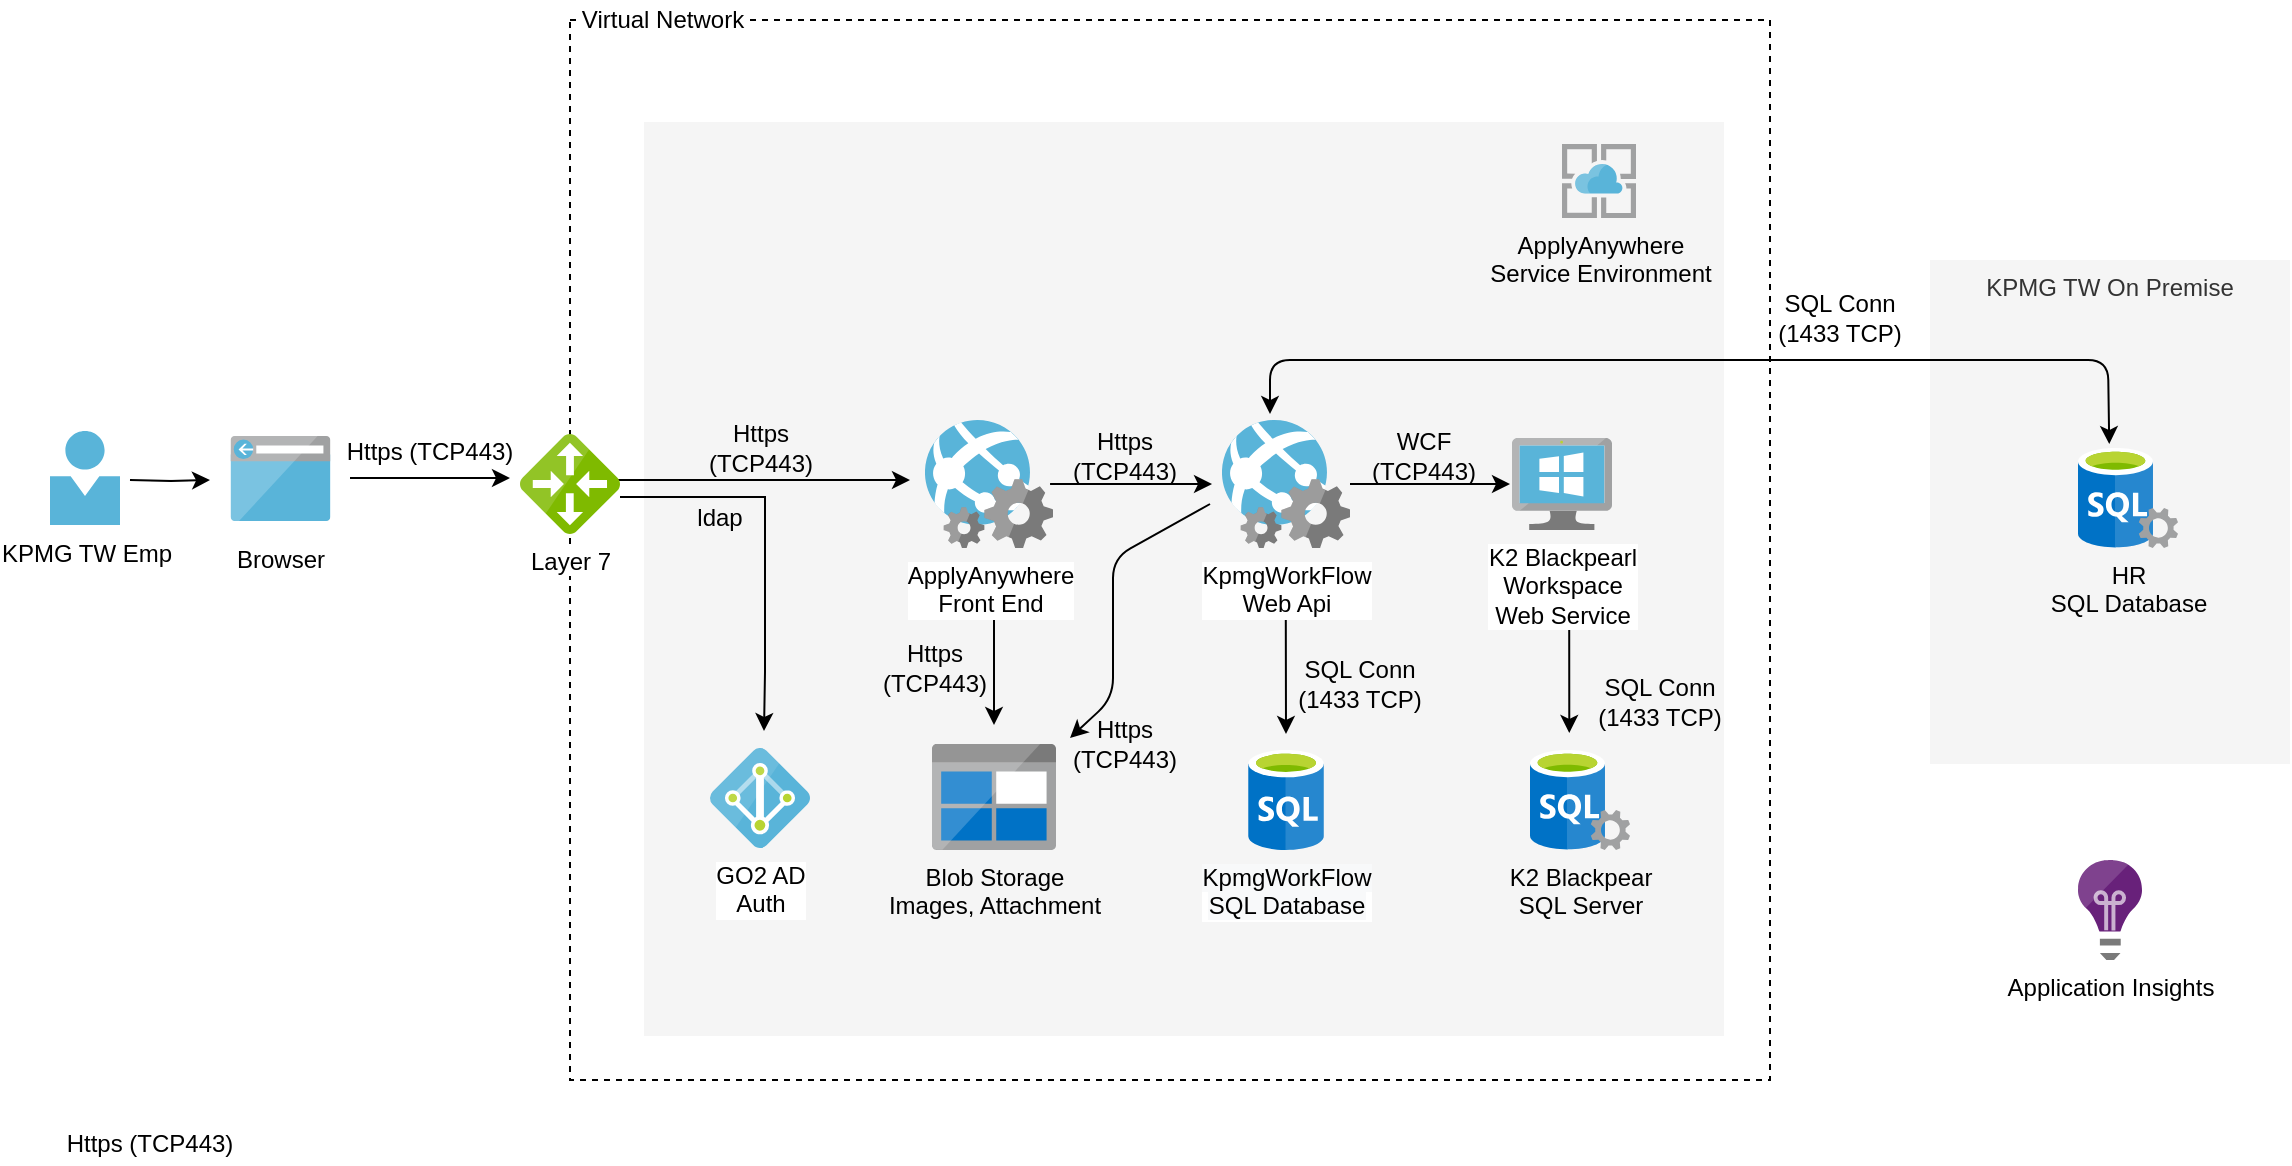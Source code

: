 <mxfile version="12.3.1" type="github" pages="4">
  <diagram id="WI9T0HZ2pTsCkuznbFz-" name="ApplyAnywhere PaaS architecture">
    <mxGraphModel dx="805" dy="427" grid="1" gridSize="10" guides="1" tooltips="1" connect="1" arrows="1" fold="1" page="1" pageScale="1" pageWidth="1169" pageHeight="827" math="0" shadow="0">
      <root>
        <mxCell id="0"/>
        <mxCell id="1" parent="0"/>
        <mxCell id="lvaCASJLjp-fSjR-ahG0-70" value="" style="rounded=0;whiteSpace=wrap;html=1;labelBackgroundColor=#ffffff;fillColor=none;dashed=1;" parent="1" vertex="1">
          <mxGeometry x="290" y="148" width="600" height="530" as="geometry"/>
        </mxCell>
        <mxCell id="AcxdMaKK0mU5kZiv2lnr-4" value="" style="rounded=0;whiteSpace=wrap;html=1;fillColor=#f5f5f5;strokeColor=none;fontColor=#333333;verticalAlign=top;direction=south;" parent="1" vertex="1">
          <mxGeometry x="327" y="199" width="540" height="457" as="geometry"/>
        </mxCell>
        <mxCell id="lvaCASJLjp-fSjR-ahG0-18" value="" style="edgeStyle=orthogonalEdgeStyle;rounded=0;orthogonalLoop=1;jettySize=auto;html=1;entryX=-0.078;entryY=0.5;entryDx=0;entryDy=0;entryPerimeter=0;exitX=0.977;exitY=0.5;exitDx=0;exitDy=0;exitPerimeter=0;startArrow=none;startFill=0;" parent="1" source="AcxdMaKK0mU5kZiv2lnr-6" target="lvaCASJLjp-fSjR-ahG0-8" edge="1">
          <mxGeometry relative="1" as="geometry">
            <mxPoint x="499.5" y="524" as="targetPoint"/>
          </mxGeometry>
        </mxCell>
        <mxCell id="lvaCASJLjp-fSjR-ahG0-37" value="" style="edgeStyle=orthogonalEdgeStyle;rounded=0;orthogonalLoop=1;jettySize=auto;html=1;startArrow=none;startFill=0;" parent="1" edge="1">
          <mxGeometry relative="1" as="geometry">
            <mxPoint x="502" y="429.5" as="sourcePoint"/>
            <mxPoint x="502" y="500.5" as="targetPoint"/>
            <Array as="points">
              <mxPoint x="502" y="443.5"/>
              <mxPoint x="502" y="443.5"/>
            </Array>
          </mxGeometry>
        </mxCell>
        <mxCell id="AcxdMaKK0mU5kZiv2lnr-6" value="ApplyAnywhere&lt;br&gt;Front End" style="aspect=fixed;html=1;perimeter=none;align=center;shadow=0;dashed=0;image;fontSize=12;image=img/lib/mscae/WebApp_WebJobs.svg;labelBackgroundColor=#ffffff;" parent="1" vertex="1">
          <mxGeometry x="467.5" y="348" width="64" height="64" as="geometry"/>
        </mxCell>
        <mxCell id="AcxdMaKK0mU5kZiv2lnr-9" value="Blob Storage&lt;br&gt;Images, Attachment" style="aspect=fixed;html=1;perimeter=none;align=center;shadow=0;dashed=0;image;fontSize=12;image=img/lib/mscae/BlobBlock.svg;labelBackgroundColor=none;direction=east;" parent="1" vertex="1">
          <mxGeometry x="471" y="510" width="62" height="53" as="geometry"/>
        </mxCell>
        <mxCell id="lvaCASJLjp-fSjR-ahG0-72" value="" style="edgeStyle=orthogonalEdgeStyle;rounded=0;orthogonalLoop=1;jettySize=auto;html=1;" parent="1" edge="1">
          <mxGeometry relative="1" as="geometry">
            <mxPoint x="180" y="377" as="sourcePoint"/>
            <mxPoint x="260" y="377" as="targetPoint"/>
          </mxGeometry>
        </mxCell>
        <mxCell id="AcxdMaKK0mU5kZiv2lnr-12" value="Browser" style="aspect=fixed;html=1;perimeter=none;align=center;shadow=0;dashed=0;image;fontSize=12;image=img/lib/mscae/Browser.svg;spacingTop=5;" parent="1" vertex="1">
          <mxGeometry x="120.25" y="356" width="50" height="42.5" as="geometry"/>
        </mxCell>
        <mxCell id="lvaCASJLjp-fSjR-ahG0-28" value="" style="edgeStyle=orthogonalEdgeStyle;rounded=0;orthogonalLoop=1;jettySize=auto;html=1;" parent="1" edge="1">
          <mxGeometry relative="1" as="geometry">
            <mxPoint x="315" y="386.5" as="sourcePoint"/>
            <mxPoint x="387" y="503.5" as="targetPoint"/>
            <Array as="points">
              <mxPoint x="387.5" y="387"/>
              <mxPoint x="387.5" y="474"/>
            </Array>
          </mxGeometry>
        </mxCell>
        <mxCell id="lvaCASJLjp-fSjR-ahG0-14" value="" style="edgeStyle=orthogonalEdgeStyle;rounded=0;orthogonalLoop=1;jettySize=auto;html=1;startArrow=none;startFill=0;" parent="1" edge="1">
          <mxGeometry relative="1" as="geometry">
            <mxPoint x="680" y="380" as="sourcePoint"/>
            <mxPoint x="760" y="380" as="targetPoint"/>
          </mxGeometry>
        </mxCell>
        <mxCell id="lvaCASJLjp-fSjR-ahG0-19" value="K2 Blackpear&lt;br&gt;SQL Server" style="aspect=fixed;html=1;points=[];align=center;image;fontSize=12;image=img/lib/mscae/SQL_Servers.svg;labelBackgroundColor=none;" parent="1" vertex="1">
          <mxGeometry x="770" y="513" width="50" height="50" as="geometry"/>
        </mxCell>
        <mxCell id="lvaCASJLjp-fSjR-ahG0-52" value="" style="edgeStyle=orthogonalEdgeStyle;rounded=0;orthogonalLoop=1;jettySize=auto;html=1;exitX=0.9;exitY=0.46;exitDx=0;exitDy=0;exitPerimeter=0;" parent="1" source="lvaCASJLjp-fSjR-ahG0-71" edge="1">
          <mxGeometry relative="1" as="geometry">
            <mxPoint x="460" y="378" as="targetPoint"/>
            <Array as="points">
              <mxPoint x="330" y="378"/>
              <mxPoint x="330" y="378"/>
            </Array>
          </mxGeometry>
        </mxCell>
        <mxCell id="lvaCASJLjp-fSjR-ahG0-21" value="GO2 AD&lt;br&gt;Auth" style="aspect=fixed;html=1;points=[];align=center;image;fontSize=12;image=img/lib/mscae/Active_Directory.svg;labelBackgroundColor=#ffffff;" parent="1" vertex="1">
          <mxGeometry x="360" y="512" width="50" height="50" as="geometry"/>
        </mxCell>
        <mxCell id="lvaCASJLjp-fSjR-ahG0-45" value="" style="edgeStyle=orthogonalEdgeStyle;rounded=0;orthogonalLoop=1;jettySize=auto;html=1;" parent="1" edge="1">
          <mxGeometry relative="1" as="geometry">
            <mxPoint x="110" y="378" as="targetPoint"/>
            <mxPoint x="70" y="378" as="sourcePoint"/>
          </mxGeometry>
        </mxCell>
        <mxCell id="lvaCASJLjp-fSjR-ahG0-22" value="KPMG TW Emp" style="aspect=fixed;html=1;points=[];align=center;image;fontSize=12;image=img/lib/mscae/Person.svg;labelBackgroundColor=none;" parent="1" vertex="1">
          <mxGeometry x="30" y="353.5" width="35" height="47" as="geometry"/>
        </mxCell>
        <mxCell id="lvaCASJLjp-fSjR-ahG0-24" value="ApplyAnywhere&lt;br&gt;Service Environment" style="aspect=fixed;html=1;points=[];align=center;image;fontSize=12;image=img/lib/mscae/App_Service.svg;labelBackgroundColor=none;" parent="1" vertex="1">
          <mxGeometry x="786" y="210" width="37" height="37" as="geometry"/>
        </mxCell>
        <mxCell id="lvaCASJLjp-fSjR-ahG0-40" value="KPMG TW On Premise" style="rounded=0;whiteSpace=wrap;html=1;fillColor=#f5f5f5;strokeColor=none;fontColor=#333333;verticalAlign=top;direction=south;" parent="1" vertex="1">
          <mxGeometry x="970" y="268" width="180" height="252" as="geometry"/>
        </mxCell>
        <mxCell id="lvaCASJLjp-fSjR-ahG0-57" value="WCF &lt;br&gt;(TCP443)" style="text;html=1;strokeColor=none;fillColor=none;align=center;verticalAlign=middle;whiteSpace=wrap;rounded=0;labelBackgroundColor=none;" parent="1" vertex="1">
          <mxGeometry x="667" y="356" width="100" height="20" as="geometry"/>
        </mxCell>
        <mxCell id="lvaCASJLjp-fSjR-ahG0-71" value="Layer 7" style="aspect=fixed;html=1;points=[];align=center;image;fontSize=12;image=img/lib/mscae/Local_Network_Gateways.svg;dashed=1;labelBackgroundColor=#ffffff;fillColor=none;" parent="1" vertex="1">
          <mxGeometry x="265" y="355" width="50" height="50" as="geometry"/>
        </mxCell>
        <mxCell id="lvaCASJLjp-fSjR-ahG0-74" value="Virtual Network" style="text;html=1;strokeColor=none;fillColor=none;align=center;verticalAlign=middle;whiteSpace=wrap;rounded=0;dashed=1;labelBackgroundColor=#ffffff;" parent="1" vertex="1">
          <mxGeometry x="290" y="138" width="93" height="20" as="geometry"/>
        </mxCell>
        <mxCell id="lvaCASJLjp-fSjR-ahG0-85" value="" style="endArrow=classic;html=1;startArrow=classic;startFill=1;" parent="1" edge="1">
          <mxGeometry width="50" height="50" relative="1" as="geometry">
            <mxPoint x="640" y="345" as="sourcePoint"/>
            <mxPoint x="1059.627" y="360" as="targetPoint"/>
            <Array as="points">
              <mxPoint x="640" y="318"/>
              <mxPoint x="1059" y="318"/>
            </Array>
          </mxGeometry>
        </mxCell>
        <mxCell id="5PH30aPsPjQZAiX1bgCx-1" value="Application Insights" style="aspect=fixed;html=1;points=[];align=center;image;fontSize=12;image=img/lib/mscae/Application_Insights.svg;dashed=1;labelBackgroundColor=#ffffff;fillColor=none;" parent="1" vertex="1">
          <mxGeometry x="1044" y="568" width="32" height="50" as="geometry"/>
        </mxCell>
        <mxCell id="TPf7LboAGNHlAJCwfOmn-1" value="&lt;span style=&quot;background-color: rgb(248 , 249 , 250)&quot;&gt;KpmgWorkFlow&lt;/span&gt;&lt;br style=&quot;background-color: rgb(248 , 249 , 250)&quot;&gt;&lt;span style=&quot;background-color: rgb(248 , 249 , 250)&quot;&gt;SQL Database&lt;/span&gt;" style="aspect=fixed;html=1;points=[];align=center;image;fontSize=12;image=img/lib/mscae/SQL_Database_generic.svg;dashed=1;labelBackgroundColor=#ffffff;fillColor=none;" parent="1" vertex="1">
          <mxGeometry x="629" y="513" width="38" height="50" as="geometry"/>
        </mxCell>
        <mxCell id="XVqo-O23H8XZ0I0nRxCn-1" value="HR&lt;br&gt;SQL Database" style="aspect=fixed;html=1;points=[];align=center;image;fontSize=12;image=img/lib/mscae/SQL_Servers.svg;labelBackgroundColor=none;" parent="1" vertex="1">
          <mxGeometry x="1044" y="362" width="50" height="50" as="geometry"/>
        </mxCell>
        <mxCell id="Hammuwof6SM0HyA76MLh-3" value="" style="endArrow=none;html=1;startArrow=classic;startFill=1;endFill=0;" parent="1" edge="1">
          <mxGeometry width="50" height="50" relative="1" as="geometry">
            <mxPoint x="540" y="507" as="sourcePoint"/>
            <mxPoint x="610" y="390" as="targetPoint"/>
            <Array as="points">
              <mxPoint x="561.5" y="487"/>
              <mxPoint x="561.5" y="417"/>
            </Array>
          </mxGeometry>
        </mxCell>
        <mxCell id="sQlxrv8fsCGKDVmOHkrW-1" value="ldap" style="text;html=1;strokeColor=none;fillColor=none;align=center;verticalAlign=middle;whiteSpace=wrap;rounded=0;" vertex="1" parent="1">
          <mxGeometry x="345" y="387" width="40" height="20" as="geometry"/>
        </mxCell>
        <mxCell id="sQlxrv8fsCGKDVmOHkrW-2" value="Https (TCP443)" style="text;html=1;strokeColor=none;fillColor=none;align=center;verticalAlign=middle;whiteSpace=wrap;rounded=0;" vertex="1" parent="1">
          <mxGeometry x="30" y="700" width="100" height="20" as="geometry"/>
        </mxCell>
        <mxCell id="sQlxrv8fsCGKDVmOHkrW-3" value="Https&lt;br&gt;(TCP443)" style="text;html=1;strokeColor=none;fillColor=none;align=center;verticalAlign=middle;whiteSpace=wrap;rounded=0;" vertex="1" parent="1">
          <mxGeometry x="356.5" y="352" width="57" height="20" as="geometry"/>
        </mxCell>
        <mxCell id="sQlxrv8fsCGKDVmOHkrW-5" value="Https (TCP443)" style="text;html=1;strokeColor=none;fillColor=none;align=center;verticalAlign=middle;whiteSpace=wrap;rounded=0;" vertex="1" parent="1">
          <mxGeometry x="170" y="353.5" width="100" height="20" as="geometry"/>
        </mxCell>
        <mxCell id="eJltJ8TtRrZa0kh_zkO3-1" value="SQL Conn&lt;br&gt;(1433 TCP)" style="text;html=1;strokeColor=none;fillColor=none;align=center;verticalAlign=middle;whiteSpace=wrap;rounded=0;" vertex="1" parent="1">
          <mxGeometry x="650" y="463.5" width="70" height="33" as="geometry"/>
        </mxCell>
        <mxCell id="eJltJ8TtRrZa0kh_zkO3-4" value="Https &lt;br&gt;(TCP443)" style="text;html=1;strokeColor=none;fillColor=none;align=center;verticalAlign=middle;whiteSpace=wrap;rounded=0;" vertex="1" parent="1">
          <mxGeometry x="444.5" y="457" width="55" height="30" as="geometry"/>
        </mxCell>
        <mxCell id="eJltJ8TtRrZa0kh_zkO3-5" value="Https &lt;br&gt;(TCP443)" style="text;html=1;strokeColor=none;fillColor=none;align=center;verticalAlign=middle;whiteSpace=wrap;rounded=0;" vertex="1" parent="1">
          <mxGeometry x="540" y="495" width="55" height="30" as="geometry"/>
        </mxCell>
        <mxCell id="eJltJ8TtRrZa0kh_zkO3-6" value="" style="edgeStyle=orthogonalEdgeStyle;rounded=0;orthogonalLoop=1;jettySize=auto;html=1;startArrow=none;startFill=0;" edge="1" parent="1">
          <mxGeometry relative="1" as="geometry">
            <mxPoint x="647.857" y="434.071" as="sourcePoint"/>
            <mxPoint x="648" y="505" as="targetPoint"/>
            <Array as="points">
              <mxPoint x="648" y="448"/>
              <mxPoint x="648" y="448"/>
            </Array>
          </mxGeometry>
        </mxCell>
        <mxCell id="eJltJ8TtRrZa0kh_zkO3-7" value="SQL Conn&lt;br&gt;(1433 TCP)" style="text;html=1;strokeColor=none;fillColor=none;align=center;verticalAlign=middle;whiteSpace=wrap;rounded=0;" vertex="1" parent="1">
          <mxGeometry x="800" y="472" width="70" height="33" as="geometry"/>
        </mxCell>
        <mxCell id="eJltJ8TtRrZa0kh_zkO3-8" value="" style="edgeStyle=orthogonalEdgeStyle;rounded=0;orthogonalLoop=1;jettySize=auto;html=1;startArrow=none;startFill=0;" edge="1" parent="1">
          <mxGeometry relative="1" as="geometry">
            <mxPoint x="789.643" y="433.643" as="sourcePoint"/>
            <mxPoint x="789.643" y="504.5" as="targetPoint"/>
            <Array as="points">
              <mxPoint x="789.5" y="447.5"/>
              <mxPoint x="789.5" y="447.5"/>
            </Array>
          </mxGeometry>
        </mxCell>
        <mxCell id="lvaCASJLjp-fSjR-ahG0-5" value="K2 Blackpearl&lt;br&gt;Workspace&lt;br&gt;Web Service" style="aspect=fixed;html=1;points=[];align=center;image;fontSize=12;image=img/lib/mscae/VirtualMachineWindows.svg;labelBackgroundColor=#ffffff;" parent="1" vertex="1">
          <mxGeometry x="761" y="357" width="50" height="46" as="geometry"/>
        </mxCell>
        <mxCell id="lvaCASJLjp-fSjR-ahG0-8" value="KpmgWorkFlow&lt;br&gt;Web Api" style="aspect=fixed;html=1;perimeter=none;align=center;shadow=0;dashed=0;image;fontSize=12;image=img/lib/mscae/WebApp_WebJobs.svg;labelBackgroundColor=#ffffff;" parent="1" vertex="1">
          <mxGeometry x="616" y="348" width="64" height="64" as="geometry"/>
        </mxCell>
        <mxCell id="eJltJ8TtRrZa0kh_zkO3-10" value="Https&lt;br&gt;(TCP443)" style="text;html=1;strokeColor=none;fillColor=none;align=center;verticalAlign=middle;whiteSpace=wrap;rounded=0;" vertex="1" parent="1">
          <mxGeometry x="539" y="356" width="57" height="20" as="geometry"/>
        </mxCell>
        <mxCell id="eJltJ8TtRrZa0kh_zkO3-11" value="SQL Conn&lt;br&gt;(1433 TCP)" style="text;html=1;strokeColor=none;fillColor=none;align=center;verticalAlign=middle;whiteSpace=wrap;rounded=0;" vertex="1" parent="1">
          <mxGeometry x="890" y="280" width="70" height="33" as="geometry"/>
        </mxCell>
      </root>
    </mxGraphModel>
  </diagram>
  <diagram id="z3WabE-r0AO4JzWB9o1X" name="ApplyAnywhere IaaS architecture">
    <mxGraphModel dx="1408" dy="748" grid="1" gridSize="10" guides="1" tooltips="1" connect="1" arrows="1" fold="1" page="1" pageScale="1" pageWidth="850" pageHeight="1100" math="0" shadow="0">
      <root>
        <mxCell id="3gNSYFEJWq0Y2mECjLJj-0"/>
        <mxCell id="3gNSYFEJWq0Y2mECjLJj-1" parent="3gNSYFEJWq0Y2mECjLJj-0"/>
        <mxCell id="smwpBIK393G-4AdiDOek-0" value="" style="rounded=0;whiteSpace=wrap;html=1;labelBackgroundColor=#ffffff;fillColor=none;dashed=1;" parent="3gNSYFEJWq0Y2mECjLJj-1" vertex="1">
          <mxGeometry x="280" y="150" width="470" height="502" as="geometry"/>
        </mxCell>
        <mxCell id="smwpBIK393G-4AdiDOek-1" value="" style="rounded=0;whiteSpace=wrap;html=1;fillColor=#f5f5f5;strokeColor=none;fontColor=#333333;verticalAlign=top;direction=south;" parent="3gNSYFEJWq0Y2mECjLJj-1" vertex="1">
          <mxGeometry x="310" y="175" width="420" height="457" as="geometry"/>
        </mxCell>
        <mxCell id="smwpBIK393G-4AdiDOek-7" value="" style="edgeStyle=orthogonalEdgeStyle;rounded=0;orthogonalLoop=1;jettySize=auto;html=1;" parent="3gNSYFEJWq0Y2mECjLJj-1" source="smwpBIK393G-4AdiDOek-8" target="smwpBIK393G-4AdiDOek-23" edge="1">
          <mxGeometry relative="1" as="geometry"/>
        </mxCell>
        <mxCell id="smwpBIK393G-4AdiDOek-8" value="Browser" style="aspect=fixed;html=1;perimeter=none;align=center;shadow=0;dashed=0;image;fontSize=12;image=img/lib/mscae/Browser.svg;spacingTop=5;" parent="3gNSYFEJWq0Y2mECjLJj-1" vertex="1">
          <mxGeometry x="130.25" y="361" width="50" height="42.5" as="geometry"/>
        </mxCell>
        <mxCell id="smwpBIK393G-4AdiDOek-9" value="" style="edgeStyle=orthogonalEdgeStyle;rounded=0;orthogonalLoop=1;jettySize=auto;html=1;" parent="3gNSYFEJWq0Y2mECjLJj-1" edge="1">
          <mxGeometry relative="1" as="geometry">
            <mxPoint x="310" y="401" as="sourcePoint"/>
            <mxPoint x="385" y="471" as="targetPoint"/>
            <Array as="points">
              <mxPoint x="310" y="401"/>
              <mxPoint x="385" y="401"/>
            </Array>
          </mxGeometry>
        </mxCell>
        <mxCell id="smwpBIK393G-4AdiDOek-11" value="K2 Blackpearl&lt;br&gt;Workspace&lt;br&gt;Web Server" style="aspect=fixed;html=1;points=[];align=center;image;fontSize=12;image=img/lib/mscae/VirtualMachineWindows.svg;labelBackgroundColor=#ffffff;" parent="3gNSYFEJWq0Y2mECjLJj-1" vertex="1">
          <mxGeometry x="510" y="342" width="50" height="46" as="geometry"/>
        </mxCell>
        <mxCell id="smwpBIK393G-4AdiDOek-13" value="" style="edgeStyle=orthogonalEdgeStyle;rounded=0;orthogonalLoop=1;jettySize=auto;html=1;startArrow=none;startFill=0;" parent="3gNSYFEJWq0Y2mECjLJj-1" edge="1">
          <mxGeometry relative="1" as="geometry">
            <mxPoint x="534" y="439" as="sourcePoint"/>
            <mxPoint x="534" y="474" as="targetPoint"/>
          </mxGeometry>
        </mxCell>
        <mxCell id="smwpBIK393G-4AdiDOek-15" value="" style="edgeStyle=orthogonalEdgeStyle;rounded=0;orthogonalLoop=1;jettySize=auto;html=1;" parent="3gNSYFEJWq0Y2mECjLJj-1" edge="1">
          <mxGeometry relative="1" as="geometry">
            <mxPoint x="490" y="382" as="targetPoint"/>
            <mxPoint x="310" y="382" as="sourcePoint"/>
            <Array as="points">
              <mxPoint x="490" y="382"/>
              <mxPoint x="490" y="382"/>
            </Array>
          </mxGeometry>
        </mxCell>
        <mxCell id="smwpBIK393G-4AdiDOek-16" value="GO2 AD&lt;br&gt;Auth" style="aspect=fixed;html=1;points=[];align=center;image;fontSize=12;image=img/lib/mscae/Active_Directory.svg;labelBackgroundColor=#ffffff;" parent="3gNSYFEJWq0Y2mECjLJj-1" vertex="1">
          <mxGeometry x="360" y="481" width="50" height="50" as="geometry"/>
        </mxCell>
        <mxCell id="smwpBIK393G-4AdiDOek-17" value="" style="edgeStyle=orthogonalEdgeStyle;rounded=0;orthogonalLoop=1;jettySize=auto;html=1;" parent="3gNSYFEJWq0Y2mECjLJj-1" source="smwpBIK393G-4AdiDOek-18" edge="1">
          <mxGeometry relative="1" as="geometry">
            <mxPoint x="130" y="380" as="targetPoint"/>
          </mxGeometry>
        </mxCell>
        <mxCell id="smwpBIK393G-4AdiDOek-18" value="KPMG TW Emp" style="aspect=fixed;html=1;points=[];align=center;image;fontSize=12;image=img/lib/mscae/Person.svg;labelBackgroundColor=none;" parent="3gNSYFEJWq0Y2mECjLJj-1" vertex="1">
          <mxGeometry x="40" y="355" width="37" height="50" as="geometry"/>
        </mxCell>
        <mxCell id="smwpBIK393G-4AdiDOek-19" value="ApplyAnywhere&lt;br&gt;Service Environment" style="aspect=fixed;html=1;points=[];align=center;image;fontSize=12;image=img/lib/mscae/App_Service.svg;labelBackgroundColor=none;" parent="3gNSYFEJWq0Y2mECjLJj-1" vertex="1">
          <mxGeometry x="630" y="202" width="37" height="37" as="geometry"/>
        </mxCell>
        <mxCell id="smwpBIK393G-4AdiDOek-20" value="KPMG TW On Premise" style="rounded=0;whiteSpace=wrap;html=1;fillColor=#f5f5f5;strokeColor=none;fontColor=#333333;verticalAlign=top;direction=south;" parent="3gNSYFEJWq0Y2mECjLJj-1" vertex="1">
          <mxGeometry x="770" y="252" width="180" height="252" as="geometry"/>
        </mxCell>
        <mxCell id="smwpBIK393G-4AdiDOek-23" value="Layer 7" style="aspect=fixed;html=1;points=[];align=center;image;fontSize=12;image=img/lib/mscae/Local_Network_Gateways.svg;dashed=1;labelBackgroundColor=#ffffff;fillColor=none;" parent="3gNSYFEJWq0Y2mECjLJj-1" vertex="1">
          <mxGeometry x="255" y="357" width="50" height="50" as="geometry"/>
        </mxCell>
        <mxCell id="smwpBIK393G-4AdiDOek-24" value="Virtual Network" style="text;html=1;strokeColor=none;fillColor=none;align=center;verticalAlign=middle;whiteSpace=wrap;rounded=0;dashed=1;labelBackgroundColor=#ffffff;" parent="3gNSYFEJWq0Y2mECjLJj-1" vertex="1">
          <mxGeometry x="280" y="140" width="93" height="20" as="geometry"/>
        </mxCell>
        <mxCell id="smwpBIK393G-4AdiDOek-25" value="" style="endArrow=classic;html=1;exitX=0.5;exitY=-0.047;exitDx=0;exitDy=0;exitPerimeter=0;startArrow=classic;startFill=1;entryX=0.317;entryY=0.5;entryDx=0;entryDy=0;entryPerimeter=0;" parent="3gNSYFEJWq0Y2mECjLJj-1" target="smwpBIK393G-4AdiDOek-20" edge="1">
          <mxGeometry width="50" height="50" relative="1" as="geometry">
            <mxPoint x="535" y="328.992" as="sourcePoint"/>
            <mxPoint x="819" y="329" as="targetPoint"/>
            <Array as="points">
              <mxPoint x="535" y="302"/>
              <mxPoint x="860" y="302"/>
            </Array>
          </mxGeometry>
        </mxCell>
        <mxCell id="smwpBIK393G-4AdiDOek-27" value="Application Insights" style="aspect=fixed;html=1;points=[];align=center;image;fontSize=12;image=img/lib/mscae/Application_Insights.svg;dashed=1;labelBackgroundColor=#ffffff;fillColor=none;" parent="3gNSYFEJWq0Y2mECjLJj-1" vertex="1">
          <mxGeometry x="844" y="552" width="32" height="50" as="geometry"/>
        </mxCell>
        <mxCell id="smwpBIK393G-4AdiDOek-29" value="HR&lt;br&gt;SQL Database" style="aspect=fixed;html=1;points=[];align=center;image;fontSize=12;image=img/lib/mscae/SQL_Servers.svg;labelBackgroundColor=none;" parent="3gNSYFEJWq0Y2mECjLJj-1" vertex="1">
          <mxGeometry x="844" y="346" width="50" height="50" as="geometry"/>
        </mxCell>
        <mxCell id="smwpBIK393G-4AdiDOek-33" value="&lt;span style=&quot;white-space: nowrap ; background-color: rgb(255 , 255 , 255)&quot;&gt;ApplyAnywhere&lt;/span&gt;&lt;br style=&quot;white-space: nowrap&quot;&gt;&lt;span style=&quot;white-space: nowrap ; background-color: rgb(255 , 255 , 255)&quot;&gt;Front End&lt;/span&gt;" style="text;html=1;strokeColor=none;fillColor=none;align=center;verticalAlign=middle;whiteSpace=wrap;rounded=0;dashed=1;labelBackgroundColor=none;" parent="3gNSYFEJWq0Y2mECjLJj-1" vertex="1">
          <mxGeometry x="573" y="368" width="100" height="40" as="geometry"/>
        </mxCell>
        <mxCell id="smwpBIK393G-4AdiDOek-34" value="&lt;span style=&quot;background-color: rgb(248 , 249 , 250)&quot;&gt;K2 Blackpear&lt;/span&gt;&lt;span style=&quot;background-color: rgb(248 , 249 , 250)&quot;&gt;, &lt;br&gt;KpmgWorkFlow&lt;/span&gt;&lt;span style=&quot;background-color: rgb(248 , 249 , 250)&quot;&gt;&lt;br&gt;SQL Database Server&lt;br&gt;&lt;/span&gt;" style="aspect=fixed;html=1;points=[];align=center;image;fontSize=12;image=img/lib/mscae/VirtualMachineWindows.svg;labelBackgroundColor=#ffffff;" parent="3gNSYFEJWq0Y2mECjLJj-1" vertex="1">
          <mxGeometry x="510" y="481" width="50" height="46" as="geometry"/>
        </mxCell>
        <mxCell id="iuaWqtNruoDIMOuyL9Ep-0" value="&lt;span style=&quot;white-space: nowrap ; background-color: rgb(255 , 255 , 255)&quot;&gt;KpmgWorkFlow&lt;/span&gt;&lt;br style=&quot;white-space: nowrap&quot;&gt;&lt;span style=&quot;white-space: nowrap ; background-color: rgb(255 , 255 , 255)&quot;&gt;Web Api&lt;/span&gt;" style="text;html=1;strokeColor=none;fillColor=none;align=center;verticalAlign=middle;whiteSpace=wrap;rounded=0;dashed=1;labelBackgroundColor=none;" parent="3gNSYFEJWq0Y2mECjLJj-1" vertex="1">
          <mxGeometry x="572" y="404" width="100" height="30" as="geometry"/>
        </mxCell>
        <mxCell id="R-euYPqpHjcbSb9_kojw-1" value="Storage Images, Attachment" style="text;html=1;labelBackgroundColor=#ffffff;" parent="3gNSYFEJWq0Y2mECjLJj-1" vertex="1">
          <mxGeometry x="570" y="346" width="160" height="30" as="geometry"/>
        </mxCell>
        <mxCell id="sT4rDz-uUaXsuRV0ZIDF-0" value="SQL Conn&lt;br&gt;(1433 TCP)" style="text;html=1;strokeColor=none;fillColor=none;align=center;verticalAlign=middle;whiteSpace=wrap;rounded=0;" parent="3gNSYFEJWq0Y2mECjLJj-1" vertex="1">
          <mxGeometry x="660" y="280" width="70" height="20" as="geometry"/>
        </mxCell>
        <mxCell id="G0QdnjQPvsq3ugTHv_Vn-1" value="SQL Conn&lt;br&gt;(1433 TCP)" style="text;html=1;strokeColor=none;fillColor=none;align=center;verticalAlign=middle;whiteSpace=wrap;rounded=0;" parent="3gNSYFEJWq0Y2mECjLJj-1" vertex="1">
          <mxGeometry x="543" y="447" width="70" height="20" as="geometry"/>
        </mxCell>
        <mxCell id="mEtc8UFiLN3M5qSHiksb-0" value="Https&lt;br&gt;(443 TCP)" style="text;html=1;strokeColor=none;fillColor=none;align=center;verticalAlign=middle;whiteSpace=wrap;rounded=0;" vertex="1" parent="3gNSYFEJWq0Y2mECjLJj-1">
          <mxGeometry x="360" y="350" width="90" height="30" as="geometry"/>
        </mxCell>
        <mxCell id="mEtc8UFiLN3M5qSHiksb-1" value="Https&lt;br&gt;(443 TCP)" style="text;html=1;strokeColor=none;fillColor=none;align=center;verticalAlign=middle;whiteSpace=wrap;rounded=0;" vertex="1" parent="3gNSYFEJWq0Y2mECjLJj-1">
          <mxGeometry x="170" y="354" width="90" height="26" as="geometry"/>
        </mxCell>
        <mxCell id="IfZseA0_SqOI0fO4b8EN-0" value="ldap" style="text;html=1;strokeColor=none;fillColor=none;align=center;verticalAlign=middle;whiteSpace=wrap;rounded=0;" vertex="1" parent="3gNSYFEJWq0Y2mECjLJj-1">
          <mxGeometry x="345" y="401" width="40" height="20" as="geometry"/>
        </mxCell>
      </root>
    </mxGraphModel>
  </diagram>
  <diagram id="HytrqFQPtinqaR7rAQq8" name="tax.com.tw PaaS architecture">
    <mxGraphModel dx="1408" dy="748" grid="1" gridSize="10" guides="1" tooltips="1" connect="1" arrows="1" fold="1" page="1" pageScale="1" pageWidth="850" pageHeight="1100" math="0" shadow="0">
      <root>
        <mxCell id="L5A2PCmOKvRyw3RFonAS-0"/>
        <mxCell id="L5A2PCmOKvRyw3RFonAS-1" parent="L5A2PCmOKvRyw3RFonAS-0"/>
        <mxCell id="xvHnMex4xPKi_8IZawSf-0" value="" style="rounded=0;whiteSpace=wrap;html=1;labelBackgroundColor=#ffffff;fillColor=none;dashed=1;" parent="L5A2PCmOKvRyw3RFonAS-1" vertex="1">
          <mxGeometry x="310" y="280" width="270" height="430" as="geometry"/>
        </mxCell>
        <mxCell id="xvHnMex4xPKi_8IZawSf-1" value="" style="rounded=0;whiteSpace=wrap;html=1;fillColor=#f5f5f5;strokeColor=none;fontColor=#333333;verticalAlign=top;direction=south;" parent="L5A2PCmOKvRyw3RFonAS-1" vertex="1">
          <mxGeometry x="420" y="302" width="150" height="399" as="geometry"/>
        </mxCell>
        <mxCell id="xvHnMex4xPKi_8IZawSf-4" value="" style="edgeStyle=orthogonalEdgeStyle;rounded=0;orthogonalLoop=1;jettySize=auto;html=1;startArrow=none;startFill=0;" parent="L5A2PCmOKvRyw3RFonAS-1" edge="1">
          <mxGeometry relative="1" as="geometry">
            <mxPoint x="490" y="581" as="targetPoint"/>
            <mxPoint x="490" y="551" as="sourcePoint"/>
          </mxGeometry>
        </mxCell>
        <mxCell id="xvHnMex4xPKi_8IZawSf-6" value="Blob Storage&lt;br&gt;Images" style="aspect=fixed;html=1;perimeter=none;align=center;shadow=0;dashed=0;image;fontSize=12;image=img/lib/mscae/BlobBlock.svg;labelBackgroundColor=none;direction=east;" parent="L5A2PCmOKvRyw3RFonAS-1" vertex="1">
          <mxGeometry x="459.5" y="588" width="62" height="53" as="geometry"/>
        </mxCell>
        <mxCell id="xvHnMex4xPKi_8IZawSf-10" value="" style="edgeStyle=orthogonalEdgeStyle;rounded=0;orthogonalLoop=1;jettySize=auto;html=1;" parent="L5A2PCmOKvRyw3RFonAS-1" source="xvHnMex4xPKi_8IZawSf-11" target="xvHnMex4xPKi_8IZawSf-31" edge="1">
          <mxGeometry relative="1" as="geometry"/>
        </mxCell>
        <mxCell id="xvHnMex4xPKi_8IZawSf-11" value="Browser" style="aspect=fixed;html=1;perimeter=none;align=center;shadow=0;dashed=0;image;fontSize=12;image=img/lib/mscae/Browser.svg;spacingTop=5;" parent="L5A2PCmOKvRyw3RFonAS-1" vertex="1">
          <mxGeometry x="150.25" y="459" width="50" height="42.5" as="geometry"/>
        </mxCell>
        <mxCell id="xvHnMex4xPKi_8IZawSf-25" value="" style="edgeStyle=orthogonalEdgeStyle;rounded=0;orthogonalLoop=1;jettySize=auto;html=1;" parent="L5A2PCmOKvRyw3RFonAS-1" source="xvHnMex4xPKi_8IZawSf-26" edge="1">
          <mxGeometry relative="1" as="geometry">
            <mxPoint x="140" y="480" as="targetPoint"/>
          </mxGeometry>
        </mxCell>
        <mxCell id="xvHnMex4xPKi_8IZawSf-26" value="KPMG TW Customer" style="aspect=fixed;html=1;points=[];align=center;image;fontSize=12;image=img/lib/mscae/Person.svg;labelBackgroundColor=none;" parent="L5A2PCmOKvRyw3RFonAS-1" vertex="1">
          <mxGeometry x="40" y="455" width="37" height="50" as="geometry"/>
        </mxCell>
        <mxCell id="xvHnMex4xPKi_8IZawSf-27" value="tax.com.tw&lt;br&gt;Service Environment" style="aspect=fixed;html=1;points=[];align=center;image;fontSize=12;image=img/lib/mscae/App_Service.svg;labelBackgroundColor=none;" parent="L5A2PCmOKvRyw3RFonAS-1" vertex="1">
          <mxGeometry x="495" y="311" width="37" height="37" as="geometry"/>
        </mxCell>
        <mxCell id="xvHnMex4xPKi_8IZawSf-28" value="KPMG TW On Premise" style="rounded=0;whiteSpace=wrap;html=1;fillColor=#f5f5f5;strokeColor=none;fontColor=#333333;verticalAlign=top;direction=south;" parent="L5A2PCmOKvRyw3RFonAS-1" vertex="1">
          <mxGeometry x="644" y="380" width="246" height="201" as="geometry"/>
        </mxCell>
        <mxCell id="xvHnMex4xPKi_8IZawSf-31" value="App Gateway" style="aspect=fixed;html=1;points=[];align=center;image;fontSize=12;image=img/lib/mscae/Local_Network_Gateways.svg;dashed=1;labelBackgroundColor=#ffffff;fillColor=none;" parent="L5A2PCmOKvRyw3RFonAS-1" vertex="1">
          <mxGeometry x="285" y="455" width="50" height="50" as="geometry"/>
        </mxCell>
        <mxCell id="xvHnMex4xPKi_8IZawSf-32" value="Virtual Network" style="text;html=1;strokeColor=none;fillColor=none;align=center;verticalAlign=middle;whiteSpace=wrap;rounded=0;dashed=1;labelBackgroundColor=#ffffff;" parent="L5A2PCmOKvRyw3RFonAS-1" vertex="1">
          <mxGeometry x="340" y="270" width="93" height="20" as="geometry"/>
        </mxCell>
        <mxCell id="xvHnMex4xPKi_8IZawSf-34" value="" style="endArrow=classic;html=1;startArrow=none;startFill=0;exitX=0.508;exitY=0;exitDx=0;exitDy=0;exitPerimeter=0;" parent="L5A2PCmOKvRyw3RFonAS-1" edge="1">
          <mxGeometry width="50" height="50" relative="1" as="geometry">
            <mxPoint x="489.012" y="448" as="sourcePoint"/>
            <mxPoint x="719" y="458" as="targetPoint"/>
            <Array as="points">
              <mxPoint x="489" y="418"/>
              <mxPoint x="719" y="418"/>
            </Array>
          </mxGeometry>
        </mxCell>
        <mxCell id="xvHnMex4xPKi_8IZawSf-5" value="&lt;a href=&quot;http://tax.com.tw/&quot;&gt;tax.com.tw&lt;/a&gt;&lt;br&gt;App Service" style="aspect=fixed;html=1;perimeter=none;align=center;shadow=0;dashed=0;image;fontSize=12;image=img/lib/mscae/WebApp_WebJobs.svg;labelBackgroundColor=#ffffff;" parent="L5A2PCmOKvRyw3RFonAS-1" vertex="1">
          <mxGeometry x="457.5" y="451" width="64" height="64" as="geometry"/>
        </mxCell>
        <mxCell id="IJudURbBC9qB1mBKnEuI-0" value="Application Insights" style="aspect=fixed;html=1;points=[];align=center;image;fontSize=12;image=img/lib/mscae/Application_Insights.svg;dashed=1;labelBackgroundColor=#ffffff;fillColor=none;" parent="L5A2PCmOKvRyw3RFonAS-1" vertex="1">
          <mxGeometry x="710" y="614.5" width="32" height="50" as="geometry"/>
        </mxCell>
        <mxCell id="xm4GxfO8vK_kHDdCy2FF-0" value="tax.com.tw&lt;br&gt;Database" style="aspect=fixed;html=1;points=[];align=center;image;fontSize=12;image=img/lib/mscae/SQL_Database_generic.svg;dashed=1;labelBackgroundColor=#ffffff;fillColor=none;" parent="L5A2PCmOKvRyw3RFonAS-1" vertex="1">
          <mxGeometry x="818" y="469.5" width="38" height="50" as="geometry"/>
        </mxCell>
        <mxCell id="xm4GxfO8vK_kHDdCy2FF-1" value="tax.com.tw&lt;br&gt;WebApi" style="aspect=fixed;html=1;points=[];align=center;image;fontSize=12;image=img/lib/mscae/VirtualMachineWindows.svg;" parent="L5A2PCmOKvRyw3RFonAS-1" vertex="1">
          <mxGeometry x="690" y="469.5" width="50" height="46" as="geometry"/>
        </mxCell>
        <mxCell id="xm4GxfO8vK_kHDdCy2FF-2" value="SQL Conn&lt;br&gt;(1433 TCP)" style="text;html=1;strokeColor=none;fillColor=none;align=center;verticalAlign=middle;whiteSpace=wrap;rounded=0;" parent="L5A2PCmOKvRyw3RFonAS-1" vertex="1">
          <mxGeometry x="744" y="461.5" width="70" height="20" as="geometry"/>
        </mxCell>
        <mxCell id="xm4GxfO8vK_kHDdCy2FF-3" value="" style="endArrow=classic;html=1;" parent="L5A2PCmOKvRyw3RFonAS-1" edge="1">
          <mxGeometry width="50" height="50" relative="1" as="geometry">
            <mxPoint x="748" y="494.5" as="sourcePoint"/>
            <mxPoint x="803" y="494.5" as="targetPoint"/>
          </mxGeometry>
        </mxCell>
        <mxCell id="99beIvgpStfriN9zHK8h-0" value="Https (443 TCP)" style="text;html=1;strokeColor=none;fillColor=none;align=center;verticalAlign=middle;whiteSpace=wrap;rounded=0;" parent="L5A2PCmOKvRyw3RFonAS-1" vertex="1">
          <mxGeometry x="580" y="401" width="90" height="20" as="geometry"/>
        </mxCell>
        <mxCell id="99beIvgpStfriN9zHK8h-1" value="Https (443 TCP)" style="text;html=1;strokeColor=none;fillColor=none;align=center;verticalAlign=middle;whiteSpace=wrap;rounded=0;" parent="L5A2PCmOKvRyw3RFonAS-1" vertex="1">
          <mxGeometry x="495" y="551" width="90" height="20" as="geometry"/>
        </mxCell>
        <mxCell id="99beIvgpStfriN9zHK8h-2" value="Https (443 TCP)" style="text;html=1;strokeColor=none;fillColor=none;align=center;verticalAlign=middle;whiteSpace=wrap;rounded=0;" parent="L5A2PCmOKvRyw3RFonAS-1" vertex="1">
          <mxGeometry x="350" y="455" width="90" height="20" as="geometry"/>
        </mxCell>
        <mxCell id="tBRmtxT6P3hNh8e7EI2A-0" value="Https (443 TCP)" style="text;html=1;strokeColor=none;fillColor=none;align=center;verticalAlign=middle;whiteSpace=wrap;rounded=0;" parent="L5A2PCmOKvRyw3RFonAS-1" vertex="1">
          <mxGeometry x="200" y="455" width="90" height="20" as="geometry"/>
        </mxCell>
        <mxCell id="c99vIcx-jZys81GccVcW-0" value="" style="endArrow=classic;html=1;fontSize=10;" parent="L5A2PCmOKvRyw3RFonAS-1" edge="1">
          <mxGeometry width="50" height="50" relative="1" as="geometry">
            <mxPoint x="345" y="480" as="sourcePoint"/>
            <mxPoint x="455" y="480" as="targetPoint"/>
          </mxGeometry>
        </mxCell>
      </root>
    </mxGraphModel>
  </diagram>
  <diagram id="0-SjpaF1tThljY5-xZCx" name="tax.com.tw IaaS architecture">
    <mxGraphModel dx="1408" dy="748" grid="1" gridSize="10" guides="1" tooltips="1" connect="1" arrows="1" fold="1" page="1" pageScale="1" pageWidth="850" pageHeight="1100" math="0" shadow="0">
      <root>
        <mxCell id="M5hJ1aHdLiY32-xRy-P1-0"/>
        <mxCell id="M5hJ1aHdLiY32-xRy-P1-1" parent="M5hJ1aHdLiY32-xRy-P1-0"/>
        <mxCell id="M5hJ1aHdLiY32-xRy-P1-2" value="" style="rounded=0;whiteSpace=wrap;html=1;labelBackgroundColor=#ffffff;fillColor=none;dashed=1;" parent="M5hJ1aHdLiY32-xRy-P1-1" vertex="1">
          <mxGeometry x="320" y="250" width="220" height="300" as="geometry"/>
        </mxCell>
        <mxCell id="M5hJ1aHdLiY32-xRy-P1-3" value="" style="rounded=0;whiteSpace=wrap;html=1;fillColor=#f5f5f5;strokeColor=none;fontColor=#333333;verticalAlign=top;direction=south;" parent="M5hJ1aHdLiY32-xRy-P1-1" vertex="1">
          <mxGeometry x="380" y="271" width="150" height="269" as="geometry"/>
        </mxCell>
        <mxCell id="M5hJ1aHdLiY32-xRy-P1-6" value="" style="edgeStyle=orthogonalEdgeStyle;rounded=0;orthogonalLoop=1;jettySize=auto;html=1;" parent="M5hJ1aHdLiY32-xRy-P1-1" source="M5hJ1aHdLiY32-xRy-P1-7" edge="1">
          <mxGeometry relative="1" as="geometry">
            <mxPoint x="290" y="450" as="targetPoint"/>
          </mxGeometry>
        </mxCell>
        <mxCell id="M5hJ1aHdLiY32-xRy-P1-7" value="Browser" style="aspect=fixed;html=1;perimeter=none;align=center;shadow=0;dashed=0;image;fontSize=12;image=img/lib/mscae/Browser.svg;spacingTop=5;" parent="M5hJ1aHdLiY32-xRy-P1-1" vertex="1">
          <mxGeometry x="150.25" y="429" width="50" height="42.5" as="geometry"/>
        </mxCell>
        <mxCell id="M5hJ1aHdLiY32-xRy-P1-8" value="" style="edgeStyle=orthogonalEdgeStyle;rounded=0;orthogonalLoop=1;jettySize=auto;html=1;" parent="M5hJ1aHdLiY32-xRy-P1-1" edge="1">
          <mxGeometry relative="1" as="geometry">
            <mxPoint x="434.5" y="449.5" as="targetPoint"/>
            <mxPoint x="344.5" y="449.5" as="sourcePoint"/>
            <Array as="points">
              <mxPoint x="394.5" y="449.5"/>
              <mxPoint x="394.5" y="449.5"/>
            </Array>
          </mxGeometry>
        </mxCell>
        <mxCell id="M5hJ1aHdLiY32-xRy-P1-9" value="" style="edgeStyle=orthogonalEdgeStyle;rounded=0;orthogonalLoop=1;jettySize=auto;html=1;" parent="M5hJ1aHdLiY32-xRy-P1-1" source="M5hJ1aHdLiY32-xRy-P1-10" edge="1">
          <mxGeometry relative="1" as="geometry">
            <mxPoint x="140" y="450" as="targetPoint"/>
          </mxGeometry>
        </mxCell>
        <mxCell id="M5hJ1aHdLiY32-xRy-P1-10" value="KPMG TW Customer" style="aspect=fixed;html=1;points=[];align=center;image;fontSize=12;image=img/lib/mscae/Person.svg;labelBackgroundColor=none;" parent="M5hJ1aHdLiY32-xRy-P1-1" vertex="1">
          <mxGeometry x="50" y="425" width="37" height="50" as="geometry"/>
        </mxCell>
        <mxCell id="M5hJ1aHdLiY32-xRy-P1-11" value="tax.com.tw&lt;br&gt;Service Environment" style="aspect=fixed;html=1;points=[];align=center;image;fontSize=12;image=img/lib/mscae/App_Service.svg;labelBackgroundColor=none;" parent="M5hJ1aHdLiY32-xRy-P1-1" vertex="1">
          <mxGeometry x="455" y="280" width="37" height="37" as="geometry"/>
        </mxCell>
        <mxCell id="M5hJ1aHdLiY32-xRy-P1-12" value="KPMG TW On Premise" style="rounded=0;whiteSpace=wrap;html=1;fillColor=#f5f5f5;strokeColor=none;fontColor=#333333;verticalAlign=top;direction=south;" parent="M5hJ1aHdLiY32-xRy-P1-1" vertex="1">
          <mxGeometry x="604" y="349" width="236" height="221" as="geometry"/>
        </mxCell>
        <mxCell id="M5hJ1aHdLiY32-xRy-P1-13" value="App Gateway" style="aspect=fixed;html=1;points=[];align=center;image;fontSize=12;image=img/lib/mscae/Local_Network_Gateways.svg;dashed=1;labelBackgroundColor=#ffffff;fillColor=none;" parent="M5hJ1aHdLiY32-xRy-P1-1" vertex="1">
          <mxGeometry x="295" y="425" width="50" height="50" as="geometry"/>
        </mxCell>
        <mxCell id="M5hJ1aHdLiY32-xRy-P1-14" value="Virtual Network" style="text;html=1;strokeColor=none;fillColor=none;align=center;verticalAlign=middle;whiteSpace=wrap;rounded=0;dashed=1;labelBackgroundColor=#ffffff;" parent="M5hJ1aHdLiY32-xRy-P1-1" vertex="1">
          <mxGeometry x="320" y="240" width="93" height="20" as="geometry"/>
        </mxCell>
        <mxCell id="M5hJ1aHdLiY32-xRy-P1-15" value="" style="endArrow=classic;html=1;startArrow=none;startFill=0;" parent="M5hJ1aHdLiY32-xRy-P1-1" edge="1">
          <mxGeometry width="50" height="50" relative="1" as="geometry">
            <mxPoint x="466" y="420" as="sourcePoint"/>
            <mxPoint x="677" y="430" as="targetPoint"/>
            <Array as="points">
              <mxPoint x="466" y="390"/>
              <mxPoint x="677" y="390"/>
            </Array>
          </mxGeometry>
        </mxCell>
        <mxCell id="M5hJ1aHdLiY32-xRy-P1-17" value="tax.com.tw&lt;br&gt;Database" style="aspect=fixed;html=1;points=[];align=center;image;fontSize=12;image=img/lib/mscae/SQL_Database_generic.svg;dashed=1;labelBackgroundColor=#ffffff;fillColor=none;" parent="M5hJ1aHdLiY32-xRy-P1-1" vertex="1">
          <mxGeometry x="780" y="438" width="38" height="50" as="geometry"/>
        </mxCell>
        <mxCell id="M5hJ1aHdLiY32-xRy-P1-18" value="Application Insights" style="aspect=fixed;html=1;points=[];align=center;image;fontSize=12;image=img/lib/mscae/Application_Insights.svg;dashed=1;labelBackgroundColor=#ffffff;fillColor=none;" parent="M5hJ1aHdLiY32-xRy-P1-1" vertex="1">
          <mxGeometry x="670" y="583.5" width="32" height="50" as="geometry"/>
        </mxCell>
        <mxCell id="18gsFY-PkBEMHmHrGAYV-0" value="&lt;a href=&quot;http://tax.com.tw/&quot;&gt;tax.com.tw&lt;/a&gt;&lt;br&gt;WebPage" style="aspect=fixed;html=1;points=[];align=center;image;fontSize=12;image=img/lib/mscae/VirtualMachineWindows.svg;dashed=1;labelBackgroundColor=#ffffff;fillColor=none;" parent="M5hJ1aHdLiY32-xRy-P1-1" vertex="1">
          <mxGeometry x="442" y="425" width="50" height="46" as="geometry"/>
        </mxCell>
        <mxCell id="PpZk5kDV6MQb7WadmUIs-1" value="&lt;font style=&quot;font-size: 11px&quot;&gt;Https (443 TCP)&lt;/font&gt;" style="text;html=1;strokeColor=none;fillColor=none;align=center;verticalAlign=middle;whiteSpace=wrap;rounded=0;fontSize=10;" parent="M5hJ1aHdLiY32-xRy-P1-1" vertex="1">
          <mxGeometry x="343.5" y="430" width="90" height="20" as="geometry"/>
        </mxCell>
        <mxCell id="PpZk5kDV6MQb7WadmUIs-3" value="Https (443 TCP)" style="text;html=1;strokeColor=none;fillColor=none;align=center;verticalAlign=middle;whiteSpace=wrap;rounded=0;" parent="M5hJ1aHdLiY32-xRy-P1-1" vertex="1">
          <mxGeometry x="540" y="370" width="90" height="20" as="geometry"/>
        </mxCell>
        <mxCell id="PpZk5kDV6MQb7WadmUIs-4" value="tax.com.tw&lt;br&gt;WebApi" style="aspect=fixed;html=1;points=[];align=center;image;fontSize=12;image=img/lib/mscae/VirtualMachineWindows.svg;" parent="M5hJ1aHdLiY32-xRy-P1-1" vertex="1">
          <mxGeometry x="652" y="438" width="50" height="46" as="geometry"/>
        </mxCell>
        <mxCell id="PpZk5kDV6MQb7WadmUIs-6" value="SQL Conn&lt;br&gt;(1433 TCP)" style="text;html=1;strokeColor=none;fillColor=none;align=center;verticalAlign=middle;whiteSpace=wrap;rounded=0;" parent="M5hJ1aHdLiY32-xRy-P1-1" vertex="1">
          <mxGeometry x="706" y="430" width="70" height="20" as="geometry"/>
        </mxCell>
        <mxCell id="PpZk5kDV6MQb7WadmUIs-7" value="" style="endArrow=classic;html=1;" parent="M5hJ1aHdLiY32-xRy-P1-1" edge="1">
          <mxGeometry width="50" height="50" relative="1" as="geometry">
            <mxPoint x="710" y="463" as="sourcePoint"/>
            <mxPoint x="765" y="463" as="targetPoint"/>
          </mxGeometry>
        </mxCell>
        <mxCell id="iJaGodAkqjZhHofrVz_t-0" value="Https (443 TCP)" style="text;html=1;strokeColor=none;fillColor=none;align=center;verticalAlign=middle;whiteSpace=wrap;rounded=0;" parent="M5hJ1aHdLiY32-xRy-P1-1" vertex="1">
          <mxGeometry x="200" y="429" width="90" height="20" as="geometry"/>
        </mxCell>
      </root>
    </mxGraphModel>
  </diagram>
</mxfile>
